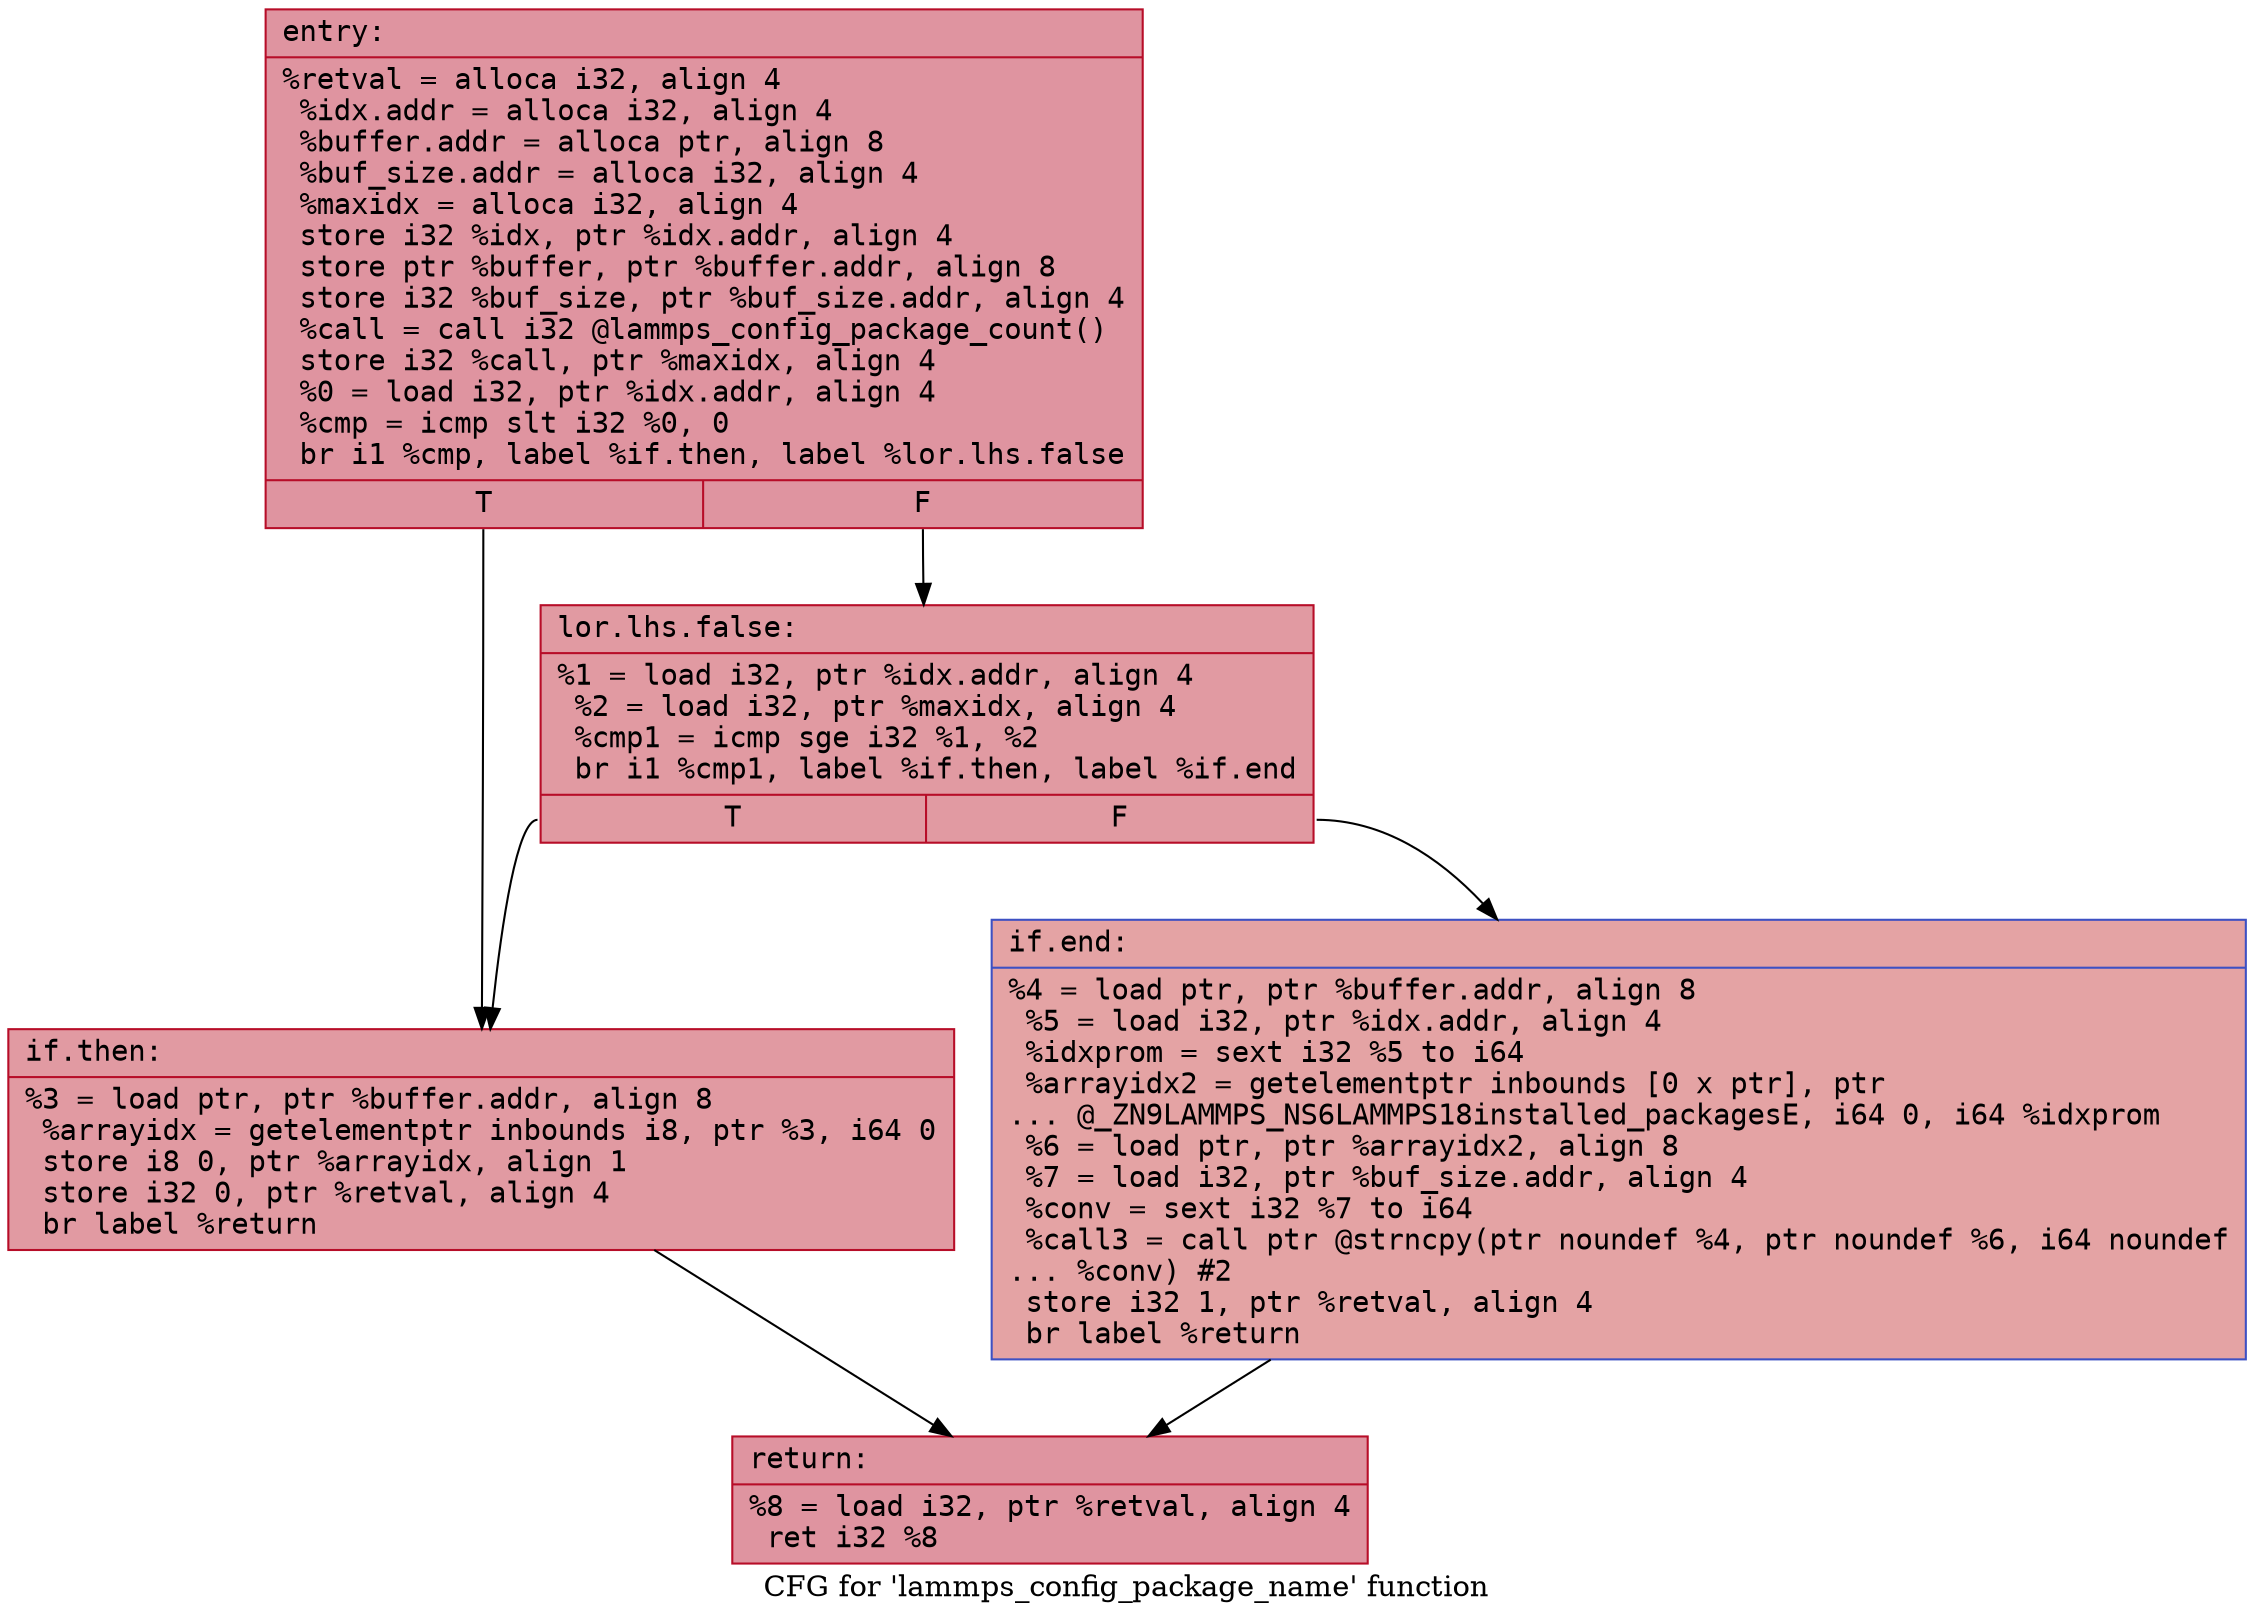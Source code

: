 digraph "CFG for 'lammps_config_package_name' function" {
	label="CFG for 'lammps_config_package_name' function";

	Node0x55bdf81013c0 [shape=record,color="#b70d28ff", style=filled, fillcolor="#b70d2870" fontname="Courier",label="{entry:\l|  %retval = alloca i32, align 4\l  %idx.addr = alloca i32, align 4\l  %buffer.addr = alloca ptr, align 8\l  %buf_size.addr = alloca i32, align 4\l  %maxidx = alloca i32, align 4\l  store i32 %idx, ptr %idx.addr, align 4\l  store ptr %buffer, ptr %buffer.addr, align 8\l  store i32 %buf_size, ptr %buf_size.addr, align 4\l  %call = call i32 @lammps_config_package_count()\l  store i32 %call, ptr %maxidx, align 4\l  %0 = load i32, ptr %idx.addr, align 4\l  %cmp = icmp slt i32 %0, 0\l  br i1 %cmp, label %if.then, label %lor.lhs.false\l|{<s0>T|<s1>F}}"];
	Node0x55bdf81013c0:s0 -> Node0x55bdf8101c00[tooltip="entry -> if.then\nProbability 37.50%" ];
	Node0x55bdf81013c0:s1 -> Node0x55bdf8101c70[tooltip="entry -> lor.lhs.false\nProbability 62.50%" ];
	Node0x55bdf8101c70 [shape=record,color="#b70d28ff", style=filled, fillcolor="#bb1b2c70" fontname="Courier",label="{lor.lhs.false:\l|  %1 = load i32, ptr %idx.addr, align 4\l  %2 = load i32, ptr %maxidx, align 4\l  %cmp1 = icmp sge i32 %1, %2\l  br i1 %cmp1, label %if.then, label %if.end\l|{<s0>T|<s1>F}}"];
	Node0x55bdf8101c70:s0 -> Node0x55bdf8101c00[tooltip="lor.lhs.false -> if.then\nProbability 50.00%" ];
	Node0x55bdf8101c70:s1 -> Node0x55bdf81020c0[tooltip="lor.lhs.false -> if.end\nProbability 50.00%" ];
	Node0x55bdf8101c00 [shape=record,color="#b70d28ff", style=filled, fillcolor="#bb1b2c70" fontname="Courier",label="{if.then:\l|  %3 = load ptr, ptr %buffer.addr, align 8\l  %arrayidx = getelementptr inbounds i8, ptr %3, i64 0\l  store i8 0, ptr %arrayidx, align 1\l  store i32 0, ptr %retval, align 4\l  br label %return\l}"];
	Node0x55bdf8101c00 -> Node0x55bdf8102440[tooltip="if.then -> return\nProbability 100.00%" ];
	Node0x55bdf81020c0 [shape=record,color="#3d50c3ff", style=filled, fillcolor="#c32e3170" fontname="Courier",label="{if.end:\l|  %4 = load ptr, ptr %buffer.addr, align 8\l  %5 = load i32, ptr %idx.addr, align 4\l  %idxprom = sext i32 %5 to i64\l  %arrayidx2 = getelementptr inbounds [0 x ptr], ptr\l... @_ZN9LAMMPS_NS6LAMMPS18installed_packagesE, i64 0, i64 %idxprom\l  %6 = load ptr, ptr %arrayidx2, align 8\l  %7 = load i32, ptr %buf_size.addr, align 4\l  %conv = sext i32 %7 to i64\l  %call3 = call ptr @strncpy(ptr noundef %4, ptr noundef %6, i64 noundef\l... %conv) #2\l  store i32 1, ptr %retval, align 4\l  br label %return\l}"];
	Node0x55bdf81020c0 -> Node0x55bdf8102440[tooltip="if.end -> return\nProbability 100.00%" ];
	Node0x55bdf8102440 [shape=record,color="#b70d28ff", style=filled, fillcolor="#b70d2870" fontname="Courier",label="{return:\l|  %8 = load i32, ptr %retval, align 4\l  ret i32 %8\l}"];
}
